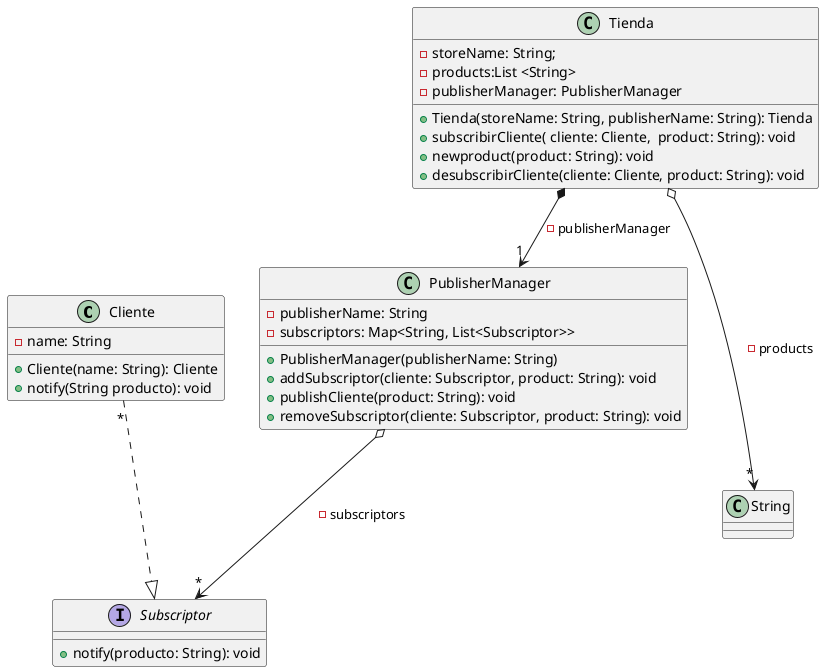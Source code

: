 @startuml

class Cliente {
    - name: String

    + Cliente(name: String): Cliente
    + notify(String producto): void
}

interface Subscriptor {

    + notify(producto: String): void
}


class Tienda {
    -  storeName: String;
    -  products:List <String>
    -  publisherManager: PublisherManager

    + Tienda(storeName: String, publisherName: String): Tienda
    + subscribirCliente( cliente: Cliente,  product: String): void
    +  newproduct(product: String): void
    +  desubscribirCliente(cliente: Cliente, product: String): void

}


class PublisherManager {
    - publisherName: String
    - subscriptors: Map<String, List<Subscriptor>>

   + PublisherManager(publisherName: String)
   + addSubscriptor(cliente: Subscriptor, product: String): void
   + publishCliente(product: String): void
   + removeSubscriptor(cliente: Subscriptor, product: String): void

}

Cliente "*"...|> Subscriptor
Tienda *--> "1" PublisherManager: -publisherManager
PublisherManager o---> "*" Subscriptor: -subscriptors
Tienda o---> "*" String: -products

@enduml
